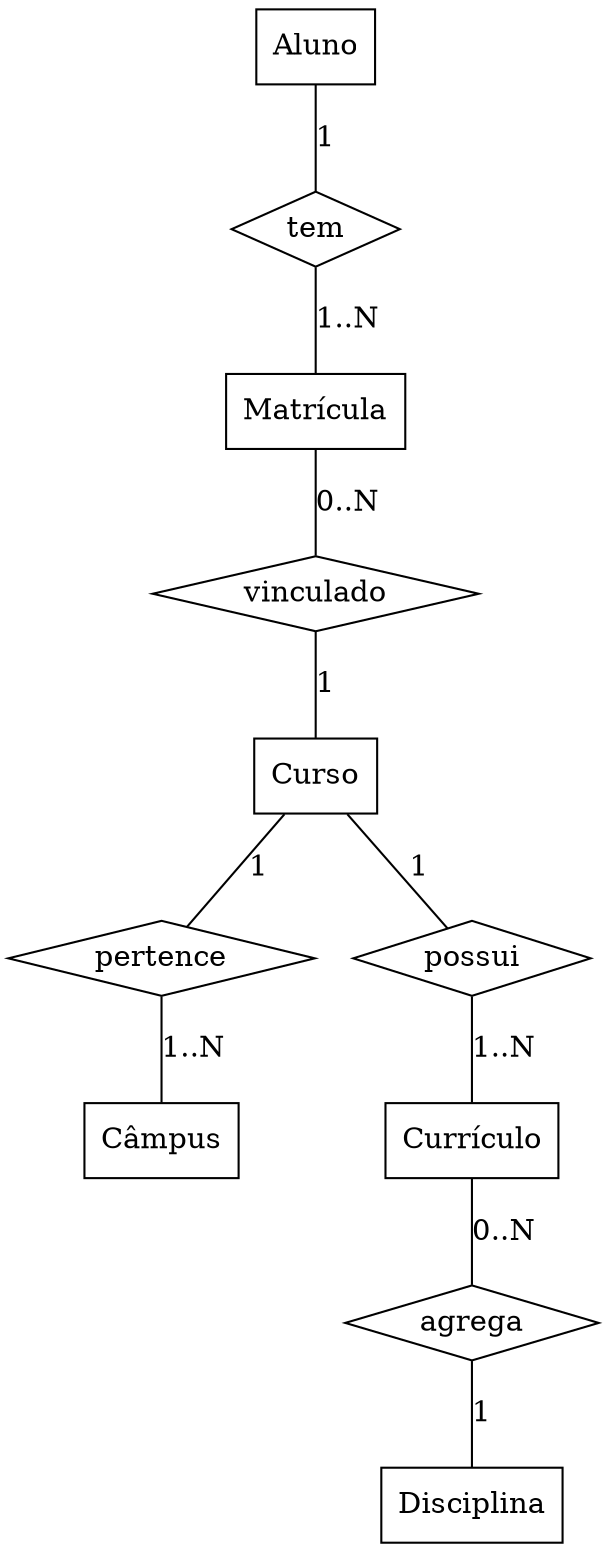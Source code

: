 graph diagramaER {

// Entidades
  Matrícula [shape=record]
  Curso [shape=record]
  Aluno [shape=record]
  Disciplina [shape=record]
  Currículo [shape=record]
  Câmpus [shape=record]
  
  //DisciplinaCursada [shape=record]
  //PedidoDeMatrícula [shape=record]
  //Professor [shape=record]
  //semestre [shape=record]
  //Horário [shape=record]
  //PréRequisito [shape=record]
 
  // Relacionamentos
  tem [shape=diamond]
  //faz [shape=diamond]
  vinculado [shape=diamond]
  //cursou [shape=diamond]
  //pede [shape=diamond]
  pertence [shape=diamond]
  possui [shape=diamond]
  //lotado [shape=diamond]
  agrega [shape=diamond]
  //ministra [shape=diamond]
  //oferta [shape=diamond]
  //contém [shape=diamond]
  //exige [shape=diamond]
  //disponibiliza [shape=diamond]
 
   // Ligações Entidade-Entidade
  Aluno -- tem [label="1"]
  tem -- Matrícula [label="1..N"]
  //Matrícula -- cursou [label="1"]
  //cursou -- DisciplinaCursada [label="0..N"]
  //PedidoDeMatrícula -- pede [label="1..N"]
  //pede -- Disciplina [label="1"]
  //DisciplinaCursada -- pede [label="1..N"]
  //pede -- Disciplina [label="1"]
  //Matrícula -- faz [label="0..N"]
  //faz -- PedidoDeMatrícula [label="1"]
  Matrícula -- vinculado [label="0..N"]
  vinculado -- Curso [label="1"]
  Curso -- pertence [label="1"]
  pertence -- Câmpus [label="1..N"]
  Curso -- possui [label="1"]
  possui -- Currículo [label="1..N"]
  //Professor -- lotado [label="1"]
  //lotado -- Câmpus [label="1..N"]
  //Disciplina -- ministra [label="1..2"]
  //ministra -- Professor [label="1..N"]
  Currículo -- agrega [label="0..N"]
  agrega -- Disciplina [label="1"]
  //Semestre -- oferta [label="1..N"]
  //oferta -- Disciplina [label="1"]
  //Disciplina -- contém [label="1"]
  //contém -- Horário [label="1..N"]
  //Semestre -- disponibiliza [label="1..N"]
  //disponibiliza -- Horário [label="1"]
  //Disciplina -- exige [label="1..N"]
  //exige -- PréRequisito [label="1..N"]

}
